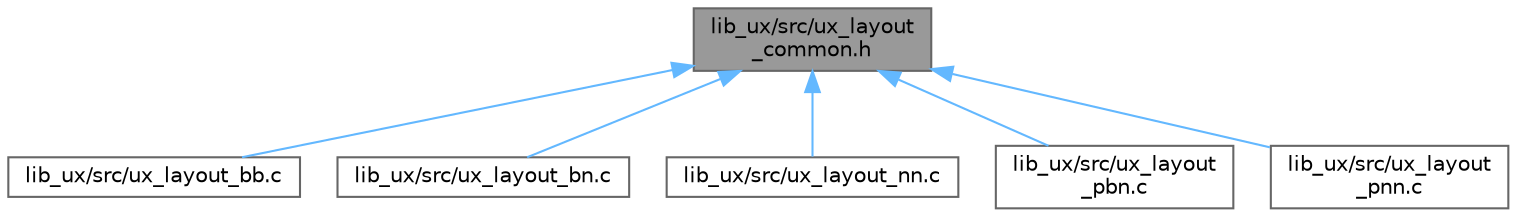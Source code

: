 digraph "lib_ux/src/ux_layout_common.h"
{
 // LATEX_PDF_SIZE
  bgcolor="transparent";
  edge [fontname=Helvetica,fontsize=10,labelfontname=Helvetica,labelfontsize=10];
  node [fontname=Helvetica,fontsize=10,shape=box,height=0.2,width=0.4];
  Node1 [label="lib_ux/src/ux_layout\l_common.h",height=0.2,width=0.4,color="gray40", fillcolor="grey60", style="filled", fontcolor="black",tooltip=" "];
  Node1 -> Node2 [dir="back",color="steelblue1",style="solid"];
  Node2 [label="lib_ux/src/ux_layout_bb.c",height=0.2,width=0.4,color="grey40", fillcolor="white", style="filled",URL="$ux__layout__bb_8c.html",tooltip=" "];
  Node1 -> Node3 [dir="back",color="steelblue1",style="solid"];
  Node3 [label="lib_ux/src/ux_layout_bn.c",height=0.2,width=0.4,color="grey40", fillcolor="white", style="filled",URL="$ux__layout__bn_8c.html",tooltip=" "];
  Node1 -> Node4 [dir="back",color="steelblue1",style="solid"];
  Node4 [label="lib_ux/src/ux_layout_nn.c",height=0.2,width=0.4,color="grey40", fillcolor="white", style="filled",URL="$ux__layout__nn_8c.html",tooltip=" "];
  Node1 -> Node5 [dir="back",color="steelblue1",style="solid"];
  Node5 [label="lib_ux/src/ux_layout\l_pbn.c",height=0.2,width=0.4,color="grey40", fillcolor="white", style="filled",URL="$ux__layout__pbn_8c.html",tooltip=" "];
  Node1 -> Node6 [dir="back",color="steelblue1",style="solid"];
  Node6 [label="lib_ux/src/ux_layout\l_pnn.c",height=0.2,width=0.4,color="grey40", fillcolor="white", style="filled",URL="$ux__layout__pnn_8c.html",tooltip=" "];
}
